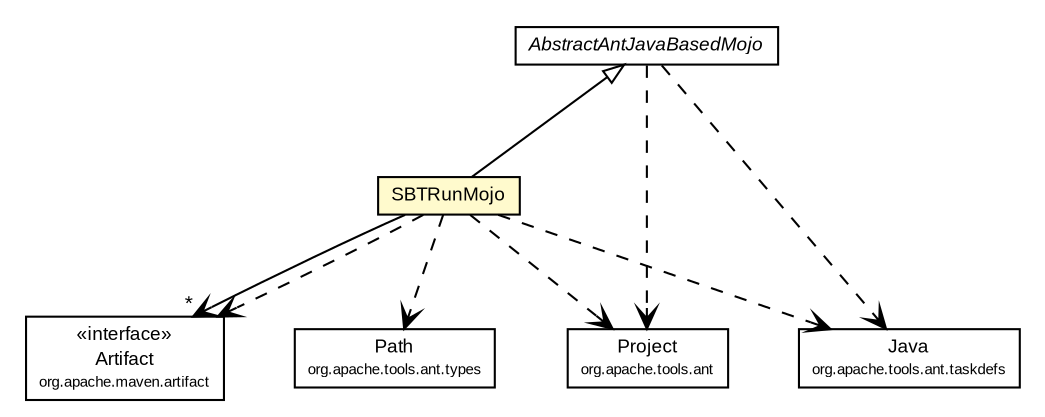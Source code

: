 #!/usr/local/bin/dot
#
# Class diagram 
# Generated by UMLGraph version R5_6-24-gf6e263 (http://www.umlgraph.org/)
#

digraph G {
	edge [fontname="arial",fontsize=10,labelfontname="arial",labelfontsize=10];
	node [fontname="arial",fontsize=10,shape=plaintext];
	nodesep=0.25;
	ranksep=0.5;
	// com.google.code.sbt.run.plugin.SBTRunMojo
	c95 [label=<<table title="com.google.code.sbt.run.plugin.SBTRunMojo" border="0" cellborder="1" cellspacing="0" cellpadding="2" port="p" bgcolor="lemonChiffon" href="./SBTRunMojo.html">
		<tr><td><table border="0" cellspacing="0" cellpadding="1">
<tr><td align="center" balign="center"> SBTRunMojo </td></tr>
		</table></td></tr>
		</table>>, URL="./SBTRunMojo.html", fontname="arial", fontcolor="black", fontsize=9.0];
	// com.google.code.sbt.run.plugin.AbstractAntJavaBasedMojo
	c96 [label=<<table title="com.google.code.sbt.run.plugin.AbstractAntJavaBasedMojo" border="0" cellborder="1" cellspacing="0" cellpadding="2" port="p" href="./AbstractAntJavaBasedMojo.html">
		<tr><td><table border="0" cellspacing="0" cellpadding="1">
<tr><td align="center" balign="center"><font face="arial italic"> AbstractAntJavaBasedMojo </font></td></tr>
		</table></td></tr>
		</table>>, URL="./AbstractAntJavaBasedMojo.html", fontname="arial", fontcolor="black", fontsize=9.0];
	//com.google.code.sbt.run.plugin.SBTRunMojo extends com.google.code.sbt.run.plugin.AbstractAntJavaBasedMojo
	c96:p -> c95:p [dir=back,arrowtail=empty];
	// com.google.code.sbt.run.plugin.SBTRunMojo NAVASSOC org.apache.maven.artifact.Artifact
	c95:p -> c98:p [taillabel="", label="", headlabel="*", fontname="arial", fontcolor="black", fontsize=10.0, color="black", arrowhead=open];
	// com.google.code.sbt.run.plugin.SBTRunMojo DEPEND org.apache.tools.ant.Project
	c95:p -> c99:p [taillabel="", label="", headlabel="", fontname="arial", fontcolor="black", fontsize=10.0, color="black", arrowhead=open, style=dashed];
	// com.google.code.sbt.run.plugin.SBTRunMojo DEPEND org.apache.tools.ant.taskdefs.Java
	c95:p -> c100:p [taillabel="", label="", headlabel="", fontname="arial", fontcolor="black", fontsize=10.0, color="black", arrowhead=open, style=dashed];
	// com.google.code.sbt.run.plugin.SBTRunMojo DEPEND org.apache.maven.artifact.Artifact
	c95:p -> c98:p [taillabel="", label="", headlabel="", fontname="arial", fontcolor="black", fontsize=10.0, color="black", arrowhead=open, style=dashed];
	// com.google.code.sbt.run.plugin.SBTRunMojo DEPEND org.apache.tools.ant.types.Path
	c95:p -> c101:p [taillabel="", label="", headlabel="", fontname="arial", fontcolor="black", fontsize=10.0, color="black", arrowhead=open, style=dashed];
	// com.google.code.sbt.run.plugin.AbstractAntJavaBasedMojo DEPEND org.apache.tools.ant.Project
	c96:p -> c99:p [taillabel="", label="", headlabel="", fontname="arial", fontcolor="black", fontsize=10.0, color="black", arrowhead=open, style=dashed];
	// com.google.code.sbt.run.plugin.AbstractAntJavaBasedMojo DEPEND org.apache.tools.ant.taskdefs.Java
	c96:p -> c100:p [taillabel="", label="", headlabel="", fontname="arial", fontcolor="black", fontsize=10.0, color="black", arrowhead=open, style=dashed];
	// org.apache.tools.ant.Project
	c99 [label=<<table title="org.apache.tools.ant.Project" border="0" cellborder="1" cellspacing="0" cellpadding="2" port="p" href="http://sbtrun-maven-plugin.github.io/external-apidocs/org/apache/ant/ant/1.9.4/org/apache/tools/ant/Project.html">
		<tr><td><table border="0" cellspacing="0" cellpadding="1">
<tr><td align="center" balign="center"> Project </td></tr>
<tr><td align="center" balign="center"><font point-size="7.0"> org.apache.tools.ant </font></td></tr>
		</table></td></tr>
		</table>>, URL="http://sbtrun-maven-plugin.github.io/external-apidocs/org/apache/ant/ant/1.9.4/org/apache/tools/ant/Project.html", fontname="arial", fontcolor="black", fontsize=9.0];
	// org.apache.maven.artifact.Artifact
	c98 [label=<<table title="org.apache.maven.artifact.Artifact" border="0" cellborder="1" cellspacing="0" cellpadding="2" port="p">
		<tr><td><table border="0" cellspacing="0" cellpadding="1">
<tr><td align="center" balign="center"> &#171;interface&#187; </td></tr>
<tr><td align="center" balign="center"> Artifact </td></tr>
<tr><td align="center" balign="center"><font point-size="7.0"> org.apache.maven.artifact </font></td></tr>
		</table></td></tr>
		</table>>, URL="null", fontname="arial", fontcolor="black", fontsize=9.0];
	// org.apache.tools.ant.taskdefs.Java
	c100 [label=<<table title="org.apache.tools.ant.taskdefs.Java" border="0" cellborder="1" cellspacing="0" cellpadding="2" port="p" href="http://sbtrun-maven-plugin.github.io/external-apidocs/org/apache/ant/ant/1.9.4/org/apache/tools/ant/taskdefs/Java.html">
		<tr><td><table border="0" cellspacing="0" cellpadding="1">
<tr><td align="center" balign="center"> Java </td></tr>
<tr><td align="center" balign="center"><font point-size="7.0"> org.apache.tools.ant.taskdefs </font></td></tr>
		</table></td></tr>
		</table>>, URL="http://sbtrun-maven-plugin.github.io/external-apidocs/org/apache/ant/ant/1.9.4/org/apache/tools/ant/taskdefs/Java.html", fontname="arial", fontcolor="black", fontsize=9.0];
	// org.apache.tools.ant.types.Path
	c101 [label=<<table title="org.apache.tools.ant.types.Path" border="0" cellborder="1" cellspacing="0" cellpadding="2" port="p" href="http://sbtrun-maven-plugin.github.io/external-apidocs/org/apache/ant/ant/1.9.4/org/apache/tools/ant/types/Path.html">
		<tr><td><table border="0" cellspacing="0" cellpadding="1">
<tr><td align="center" balign="center"> Path </td></tr>
<tr><td align="center" balign="center"><font point-size="7.0"> org.apache.tools.ant.types </font></td></tr>
		</table></td></tr>
		</table>>, URL="http://sbtrun-maven-plugin.github.io/external-apidocs/org/apache/ant/ant/1.9.4/org/apache/tools/ant/types/Path.html", fontname="arial", fontcolor="black", fontsize=9.0];
}

